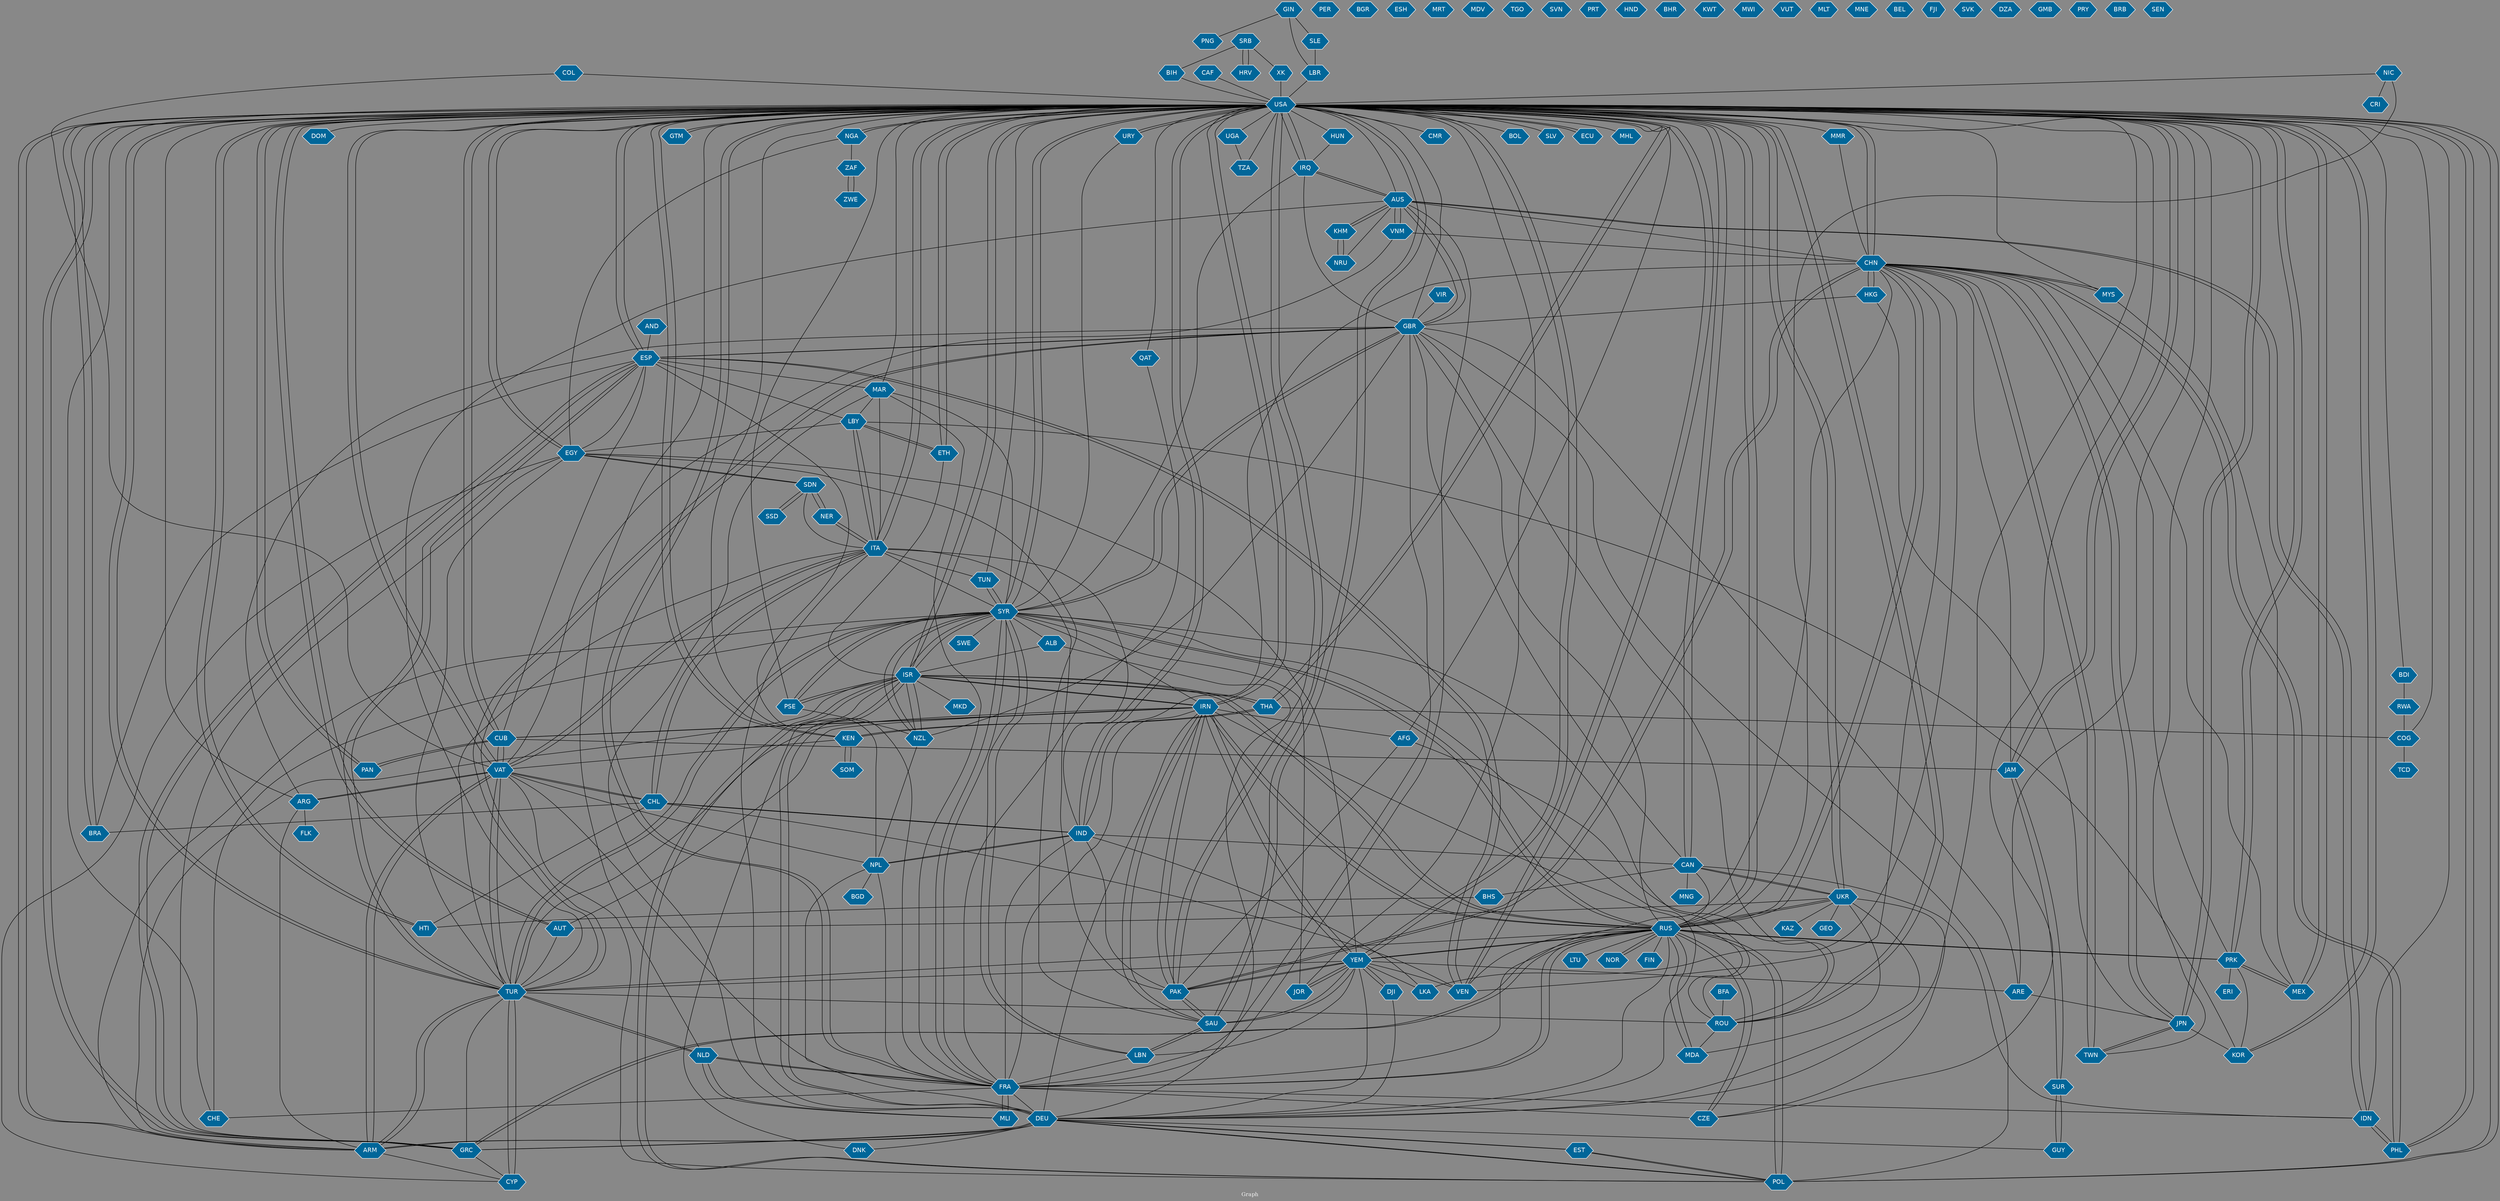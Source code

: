 // Countries together in item graph
graph {
	graph [bgcolor="#888888" fontcolor=white fontsize=12 label="Graph" outputorder=edgesfirst overlap=prism]
	node [color=white fillcolor="#006699" fontcolor=white fontname=Helvetica shape=hexagon style=filled]
	edge [arrowhead=open color=black fontcolor=white fontname=Courier fontsize=12]
		USA [label=USA]
		IRQ [label=IRQ]
		BRA [label=BRA]
		GBR [label=GBR]
		ESP [label=ESP]
		EGY [label=EGY]
		ISR [label=ISR]
		IRN [label=IRN]
		VAT [label=VAT]
		JPN [label=JPN]
		URY [label=URY]
		ARM [label=ARM]
		DOM [label=DOM]
		LBY [label=LBY]
		DEU [label=DEU]
		UKR [label=UKR]
		CHN [label=CHN]
		MEX [label=MEX]
		KEN [label=KEN]
		SYR [label=SYR]
		JOR [label=JOR]
		THA [label=THA]
		MYS [label=MYS]
		GRC [label=GRC]
		CYP [label=CYP]
		PAK [label=PAK]
		NPL [label=NPL]
		GTM [label=GTM]
		RUS [label=RUS]
		MLI [label=MLI]
		COL [label=COL]
		ARG [label=ARG]
		PER [label=PER]
		ITA [label=ITA]
		NLD [label=NLD]
		UGA [label=UGA]
		AUS [label=AUS]
		FRA [label=FRA]
		BGR [label=BGR]
		KHM [label=KHM]
		ESH [label=ESH]
		QAT [label=QAT]
		YEM [label=YEM]
		CHE [label=CHE]
		NOR [label=NOR]
		COG [label=COG]
		SAU [label=SAU]
		IND [label=IND]
		POL [label=POL]
		AUT [label=AUT]
		TUR [label=TUR]
		VEN [label=VEN]
		PHL [label=PHL]
		FIN [label=FIN]
		AFG [label=AFG]
		HRV [label=HRV]
		SRB [label=SRB]
		SOM [label=SOM]
		CAN [label=CAN]
		BIH [label=BIH]
		MKD [label=MKD]
		FLK [label=FLK]
		MRT [label=MRT]
		CZE [label=CZE]
		CUB [label=CUB]
		PAN [label=PAN]
		NGA [label=NGA]
		MDV [label=MDV]
		IDN [label=IDN]
		TGO [label=TGO]
		PSE [label=PSE]
		TWN [label=TWN]
		JAM [label=JAM]
		HUN [label=HUN]
		CHL [label=CHL]
		ZAF [label=ZAF]
		BGD [label=BGD]
		ETH [label=ETH]
		HTI [label=HTI]
		PRK [label=PRK]
		TUN [label=TUN]
		LBN [label=LBN]
		LKA [label=LKA]
		SDN [label=SDN]
		EST [label=EST]
		SVN [label=SVN]
		PRT [label=PRT]
		HND [label=HND]
		NZL [label=NZL]
		ROU [label=ROU]
		MAR [label=MAR]
		BHR [label=BHR]
		CAF [label=CAF]
		HKG [label=HKG]
		KWT [label=KWT]
		ZWE [label=ZWE]
		CMR [label=CMR]
		LBR [label=LBR]
		SSD [label=SSD]
		MWI [label=MWI]
		ARE [label=ARE]
		VNM [label=VNM]
		KOR [label=KOR]
		MMR [label=MMR]
		LTU [label=LTU]
		MDA [label=MDA]
		GUY [label=GUY]
		BOL [label=BOL]
		VUT [label=VUT]
		NER [label=NER]
		BDI [label=BDI]
		RWA [label=RWA]
		SUR [label=SUR]
		KAZ [label=KAZ]
		SLE [label=SLE]
		ALB [label=ALB]
		GIN [label=GIN]
		PNG [label=PNG]
		SLV [label=SLV]
		XK [label=XK]
		MLT [label=MLT]
		ECU [label=ECU]
		GEO [label=GEO]
		ERI [label=ERI]
		DJI [label=DJI]
		NRU [label=NRU]
		NIC [label=NIC]
		DNK [label=DNK]
		TZA [label=TZA]
		MNE [label=MNE]
		TCD [label=TCD]
		VIR [label=VIR]
		CRI [label=CRI]
		BEL [label=BEL]
		FJI [label=FJI]
		MNG [label=MNG]
		SVK [label=SVK]
		BHS [label=BHS]
		MHL [label=MHL]
		DZA [label=DZA]
		GMB [label=GMB]
		SWE [label=SWE]
		PRY [label=PRY]
		BFA [label=BFA]
		BRB [label=BRB]
		AND [label=AND]
		SEN [label=SEN]
			CHL -- ITA [weight=1]
			LKA -- IND [weight=1]
			COL -- VAT [weight=1]
			HKG -- GBR [weight=2]
			IRN -- USA [weight=21]
			USA -- VAT [weight=3]
			ETH -- LBY [weight=1]
			NER -- ITA [weight=1]
			AUT -- TUR [weight=2]
			ARG -- USA [weight=1]
			NIC -- RUS [weight=2]
			THA -- USA [weight=1]
			BFA -- ROU [weight=1]
			CAN -- BHS [weight=1]
			EGY -- GRC [weight=1]
			NER -- SDN [weight=1]
			VAT -- POL [weight=1]
			MLI -- FRA [weight=3]
			CHN -- MEX [weight=1]
			AUS -- FRA [weight=1]
			AFG -- ROU [weight=1]
			VEN -- RUS [weight=1]
			VNM -- CHN [weight=1]
			YEM -- VEN [weight=1]
			YEM -- JOR [weight=1]
			UKR -- AUT [weight=1]
			USA -- YEM [weight=3]
			VEN -- ESP [weight=1]
			JPN -- TWN [weight=1]
			UGA -- TZA [weight=1]
			SDN -- EGY [weight=1]
			VAT -- VNM [weight=1]
			USA -- UKR [weight=4]
			MEX -- PRK [weight=1]
			DEU -- POL [weight=1]
			USA -- QAT [weight=1]
			ROU -- USA [weight=2]
			NGA -- USA [weight=2]
			KOR -- USA [weight=2]
			USA -- BRA [weight=1]
			CHN -- IND [weight=1]
			TUR -- GRC [weight=1]
			ISR -- THA [weight=1]
			AUS -- IRQ [weight=1]
			USA -- SYR [weight=1]
			IRN -- AUT [weight=1]
			USA -- TUR [weight=1]
			LBN -- SYR [weight=1]
			RUS -- PRK [weight=2]
			TUR -- GBR [weight=3]
			POL -- ISR [weight=1]
			IRN -- AFG [weight=1]
			CHN -- FRA [weight=1]
			FRA -- ESP [weight=1]
			UKR -- USA [weight=6]
			POL -- DEU [weight=1]
			GIN -- LBR [weight=1]
			NRU -- KHM [weight=1]
			IRN -- SYR [weight=1]
			USA -- RUS [weight=8]
			SAU -- IRN [weight=9]
			FRA -- DEU [weight=2]
			KEN -- USA [weight=2]
			CHL -- VAT [weight=1]
			TUR -- ARM [weight=3]
			ARE -- JPN [weight=1]
			YEM -- SAU [weight=19]
			YEM -- TUR [weight=1]
			IRN -- RUS [weight=4]
			USA -- MYS [weight=3]
			NPL -- IND [weight=4]
			VNM -- AUS [weight=1]
			AND -- ESP [weight=1]
			CAN -- IDN [weight=1]
			USA -- JAM [weight=2]
			FRA -- CZE [weight=3]
			HTI -- USA [weight=1]
			NLD -- USA [weight=1]
			FRA -- SYR [weight=1]
			MEX -- USA [weight=5]
			NZL -- ISR [weight=1]
			TUN -- SYR [weight=1]
			USA -- GRC [weight=2]
			USA -- FRA [weight=3]
			FRA -- RUS [weight=1]
			POL -- GBR [weight=1]
			SYR -- PSE [weight=2]
			POL -- RUS [weight=4]
			ITA -- LBY [weight=4]
			GRC -- ESP [weight=1]
			LBY -- ITA [weight=1]
			USA -- ISR [weight=4]
			SYR -- USA [weight=4]
			ALB -- DEU [weight=1]
			USA -- HUN [weight=2]
			SRB -- BIH [weight=2]
			GBR -- ESP [weight=1]
			SYR -- TUN [weight=2]
			ISR -- SYR [weight=3]
			COG -- USA [weight=1]
			IRQ -- AUS [weight=1]
			IRQ -- USA [weight=3]
			TZA -- USA [weight=2]
			USA -- POL [weight=3]
			MAR -- DEU [weight=1]
			USA -- IND [weight=1]
			SYR -- ALB [weight=1]
			CUB -- JAM [weight=1]
			SOM -- KEN [weight=3]
			HKG -- JPN [weight=1]
			USA -- VEN [weight=5]
			SYR -- SWE [weight=1]
			AUT -- USA [weight=1]
			USA -- TWN [weight=1]
			TUR -- CYP [weight=2]
			MDA -- UKR [weight=1]
			COL -- USA [weight=1]
			PHL -- CHN [weight=4]
			JOR -- USA [weight=2]
			PRK -- RUS [weight=1]
			EGY -- TUR [weight=1]
			NPL -- USA [weight=6]
			IND -- NPL [weight=1]
			SLE -- LBR [weight=1]
			AUS -- VNM [weight=1]
			TUR -- SYR [weight=4]
			CHN -- PRK [weight=1]
			CUB -- PAN [weight=2]
			CAN -- USA [weight=3]
			URY -- USA [weight=2]
			TWN -- JPN [weight=1]
			FRA -- MAR [weight=1]
			CAN -- RUS [weight=2]
			CHN -- JAM [weight=1]
			ARG -- ARM [weight=1]
			ISR -- IRN [weight=13]
			SYR -- LBN [weight=1]
			HRV -- SRB [weight=1]
			ESP -- BRA [weight=1]
			RUS -- IRN [weight=5]
			RUS -- ISR [weight=1]
			PRK -- MEX [weight=1]
			CAF -- USA [weight=1]
			ITA -- PAK [weight=1]
			PAK -- CHN [weight=3]
			TUR -- USA [weight=1]
			FRA -- MLI [weight=2]
			CUB -- IRN [weight=1]
			USA -- IRN [weight=24]
			JAM -- SUR [weight=1]
			VAT -- CHL [weight=1]
			USA -- CHN [weight=17]
			ITA -- MAR [weight=1]
			HTI -- CHL [weight=1]
			AUS -- USA [weight=2]
			DEU -- ARM [weight=1]
			ESP -- TUR [weight=2]
			FRA -- CHE [weight=1]
			KEN -- THA [weight=1]
			COG -- TCD [weight=1]
			IRN -- CUB [weight=1]
			USA -- HTI [weight=1]
			ITA -- CHL [weight=1]
			USA -- IRQ [weight=7]
			POL -- EST [weight=1]
			CHN -- JPN [weight=4]
			CHN -- VEN [weight=1]
			GRC -- CYP [weight=2]
			IRQ -- SYR [weight=2]
			PSE -- ISR [weight=17]
			ISR -- USA [weight=3]
			DEU -- GRC [weight=1]
			GIN -- SLE [weight=1]
			USA -- ESP [weight=1]
			KEN -- SOM [weight=3]
			ARM -- VAT [weight=6]
			THA -- ISR [weight=1]
			USA -- SLV [weight=2]
			AUS -- IDN [weight=3]
			POL -- USA [weight=3]
			VEN -- CHL [weight=1]
			USA -- KOR [weight=1]
			GBR -- AUS [weight=2]
			GBR -- SYR [weight=6]
			RUS -- FIN [weight=1]
			GIN -- PNG [weight=1]
			ISR -- PSE [weight=11]
			THA -- KEN [weight=1]
			USA -- ECU [weight=1]
			ITA -- IND [weight=2]
			SYR -- JOR [weight=4]
			FRA -- NLD [weight=1]
			EGY -- SDN [weight=1]
			NIC -- CRI [weight=1]
			USA -- JPN [weight=13]
			USA -- MEX [weight=7]
			USA -- PAN [weight=1]
			PRK -- KOR [weight=1]
			CHN -- MYS [weight=1]
			IRN -- TUR [weight=1]
			IRN -- SAU [weight=10]
			LBY -- EGY [weight=1]
			USA -- BOL [weight=1]
			NGA -- EGY [weight=1]
			JOR -- YEM [weight=1]
			USA -- KEN [weight=1]
			USA -- UGA [weight=1]
			USA -- CAN [weight=4]
			ESP -- LBY [weight=1]
			CHN -- PAK [weight=3]
			RUS -- FRA [weight=3]
			USA -- CMR [weight=1]
			DEU -- DNK [weight=1]
			JPN -- KOR [weight=2]
			FRA -- VAT [weight=1]
			YEM -- ARE [weight=1]
			MDA -- RUS [weight=2]
			KHM -- AUS [weight=1]
			SAU -- PAK [weight=2]
			USA -- PHL [weight=1]
			SYR -- FRA [weight=1]
			TUR -- NLD [weight=1]
			SAU -- LBN [weight=2]
			CUB -- USA [weight=27]
			USA -- ETH [weight=1]
			GRC -- DEU [weight=2]
			PAN -- USA [weight=4]
			SRB -- XK [weight=1]
			RUS -- NOR [weight=1]
			RUS -- YEM [weight=2]
			UKR -- GEO [weight=1]
			IND -- FRA [weight=5]
			ZWE -- ZAF [weight=1]
			NPL -- DEU [weight=1]
			CHN -- HKG [weight=4]
			FRA -- IDN [weight=1]
			IRQ -- GBR [weight=1]
			EST -- DEU [weight=1]
			SYR -- TUR [weight=5]
			VEN -- USA [weight=3]
			USA -- THA [weight=2]
			EST -- POL [weight=1]
			SAU -- YEM [weight=18]
			VAT -- USA [weight=7]
			URY -- SYR [weight=1]
			CHE -- SYR [weight=1]
			ARM -- TUR [weight=6]
			VAT -- ARM [weight=3]
			EGY -- CYP [weight=1]
			MLI -- NLD [weight=1]
			SYR -- DEU [weight=1]
			BRA -- USA [weight=1]
			ARG -- VAT [weight=1]
			BHS -- HTI [weight=1]
			SYR -- ISR [weight=2]
			RUS -- LTU [weight=1]
			ITA -- NER [weight=1]
			LBR -- USA [weight=2]
			USA -- NGA [weight=4]
			TUR -- ITA [weight=1]
			CZE -- USA [weight=1]
			PAK -- IND [weight=7]
			ARM -- ISR [weight=1]
			PRK -- USA [weight=1]
			PAK -- YEM [weight=4]
			ARM -- DEU [weight=3]
			ARE -- USA [weight=1]
			UKR -- KAZ [weight=1]
			DEU -- GUY [weight=1]
			GTM -- USA [weight=1]
			YEM -- RUS [weight=3]
			HUN -- IRQ [weight=1]
			IRN -- FRA [weight=1]
			GBR -- CAN [weight=3]
			IND -- USA [weight=3]
			CHN -- AUS [weight=1]
			CHN -- TWN [weight=5]
			YEM -- IRN [weight=8]
			USA -- GTM [weight=1]
			YEM -- EGY [weight=2]
			TUR -- ROU [weight=1]
			RUS -- TUR [weight=1]
			EGY -- USA [weight=3]
			ISR -- RUS [weight=1]
			LBN -- YEM [weight=1]
			CAN -- MNG [weight=1]
			SYR -- RUS [weight=2]
			VIR -- GBR [weight=2]
			ZAF -- ZWE [weight=1]
			DEU -- EST [weight=1]
			SDN -- NER [weight=1]
			SYR -- NZL [weight=1]
			MAR -- LBY [weight=1]
			IRN -- YEM [weight=13]
			NZL -- NPL [weight=1]
			ESP -- CUB [weight=1]
			JAM -- USA [weight=4]
			GBR -- ARE [weight=1]
			USA -- ITA [weight=3]
			YEM -- DEU [weight=1]
			LKA -- CHN [weight=1]
			ESP -- VEN [weight=1]
			SRB -- HRV [weight=3]
			ARM -- CYP [weight=1]
			GBR -- NZL [weight=1]
			IDN -- PHL [weight=2]
			VAT -- ITA [weight=4]
			RUS -- CZE [weight=2]
			CHN -- PHL [weight=3]
			ETH -- ISR [weight=1]
			USA -- MAR [weight=2]
			RUS -- UKR [weight=12]
			ITA -- USA [weight=4]
			YEM -- DJI [weight=1]
			GRC -- USA [weight=3]
			ESP -- EGY [weight=1]
			SDN -- ITA [weight=2]
			ESP -- USA [weight=1]
			NLD -- FRA [weight=1]
			DJI -- YEM [weight=1]
			CZE -- UKR [weight=1]
			USA -- PAK [weight=6]
			LBY -- ETH [weight=1]
			ISR -- DNK [weight=1]
			DEU -- UKR [weight=2]
			UKR -- RUS [weight=11]
			EGY -- SAU [weight=1]
			GBR -- ARG [weight=1]
			ROU -- MDA [weight=1]
			USA -- EGY [weight=1]
			CHL -- BRA [weight=1]
			ETH -- USA [weight=1]
			NPL -- VAT [weight=1]
			CAN -- UKR [weight=2]
			PSE -- SYR [weight=6]
			USA -- DOM [weight=1]
			PAN -- CUB [weight=3]
			USA -- SAU [weight=1]
			MYS -- MEX [weight=1]
			ROU -- SYR [weight=1]
			SYR -- ARM [weight=1]
			ISR -- MKD [weight=1]
			RUS -- USA [weight=9]
			USA -- AUT [weight=1]
			USA -- MMR [weight=3]
			SYR -- GBR [weight=6]
			IDN -- AUS [weight=2]
			SSD -- SDN [weight=2]
			RUS -- CHN [weight=2]
			MMR -- CHN [weight=1]
			SUR -- JAM [weight=1]
			USA -- ROU [weight=1]
			VAT -- ARG [weight=2]
			FRA -- USA [weight=2]
			CYP -- TUR [weight=3]
			PSE -- NZL [weight=1]
			VAT -- TUR [weight=2]
			ISR -- POL [weight=1]
			NIC -- USA [weight=1]
			AFG -- USA [weight=2]
			GUY -- SUR [weight=1]
			TUR -- VAT [weight=3]
			TUR -- ESP [weight=1]
			YEM -- LKA [weight=1]
			IRN -- ISR [weight=6]
			MYS -- CHN [weight=1]
			DJI -- DEU [weight=1]
			USA -- TUN [weight=1]
			SDN -- SSD [weight=2]
			JPN -- CHN [weight=6]
			YEM -- PAK [weight=5]
			ECU -- USA [weight=1]
			AUS -- KHM [weight=2]
			ALB -- ISR [weight=1]
			IDN -- USA [weight=4]
			TWN -- CHN [weight=4]
			DEU -- RUS [weight=1]
			JPN -- USA [weight=21]
			CHN -- USA [weight=8]
			ISR -- NZL [weight=1]
			RWA -- COG [weight=2]
			NOR -- RUS [weight=2]
			RUS -- POL [weight=9]
			USA -- CHE [weight=1]
			RUS -- SYR [weight=1]
			BIH -- USA [weight=1]
			DEU -- ITA [weight=1]
			NPL -- BGD [weight=2]
			NLD -- TUR [weight=1]
			CHN -- RUS [weight=1]
			RUS -- MDA [weight=1]
			THA -- COG [weight=1]
			CUB -- VAT [weight=2]
			PSE -- USA [weight=1]
			USA -- MHL [weight=1]
			USA -- CUB [weight=17]
			HKG -- CHN [weight=1]
			AUS -- GBR [weight=3]
			XK -- USA [weight=1]
			PRK -- ERI [weight=1]
			GRC -- RUS [weight=1]
			LBN -- FRA [weight=2]
			PHL -- USA [weight=2]
			PAK -- USA [weight=6]
			KHM -- NRU [weight=3]
			IND -- CHL [weight=1]
			ITA -- SYR [weight=1]
			BDI -- RWA [weight=2]
			GBR -- FRA [weight=1]
			NZL -- SYR [weight=2]
			NLD -- MLI [weight=1]
			NRU -- AUS [weight=2]
			ROU -- GBR [weight=1]
			NGA -- ZAF [weight=2]
			DEU -- IRN [weight=1]
			QAT -- FRA [weight=1]
			CHL -- IND [weight=1]
			ARG -- FLK [weight=1]
			ESP -- GBR [weight=1]
			ISR -- DEU [weight=2]
			VAT -- CUB [weight=3]
			DEU -- ISR [weight=2]
			USA -- PRK [weight=1]
			NPL -- FRA [weight=1]
			ITA -- TUN [weight=1]
			ESP -- GRC [weight=1]
			ROU -- IRN [weight=1]
			USA -- BDI [weight=1]
			LBY -- KOR [weight=2]
			UKR -- CAN [weight=1]
			PAK -- IRN [weight=4]
			KEN -- VAT [weight=1]
			GBR -- TUR [weight=4]
			AUS -- TUR [weight=1]
			ARM -- USA [weight=2]
			SUR -- GUY [weight=1]
			YEM -- USA [weight=4]
			USA -- ARM [weight=2]
			ITA -- VAT [weight=3]
			DEU -- USA [weight=2]
			PAK -- SAU [weight=2]
			RUS -- GBR [weight=1]
			LBN -- SAU [weight=1]
			IND -- CAN [weight=1]
			ESP -- MAR [weight=2]
			USA -- URY [weight=1]
			IRN -- PAK [weight=1]
			USA -- GBR [weight=3]
			SYR -- MAR [weight=1]
			PHL -- IDN [weight=2]
			AFG -- PAK [weight=1]
			CZE -- RUS [weight=2]
			RUS -- GRC [weight=2]
			SAU -- USA [weight=3]
}